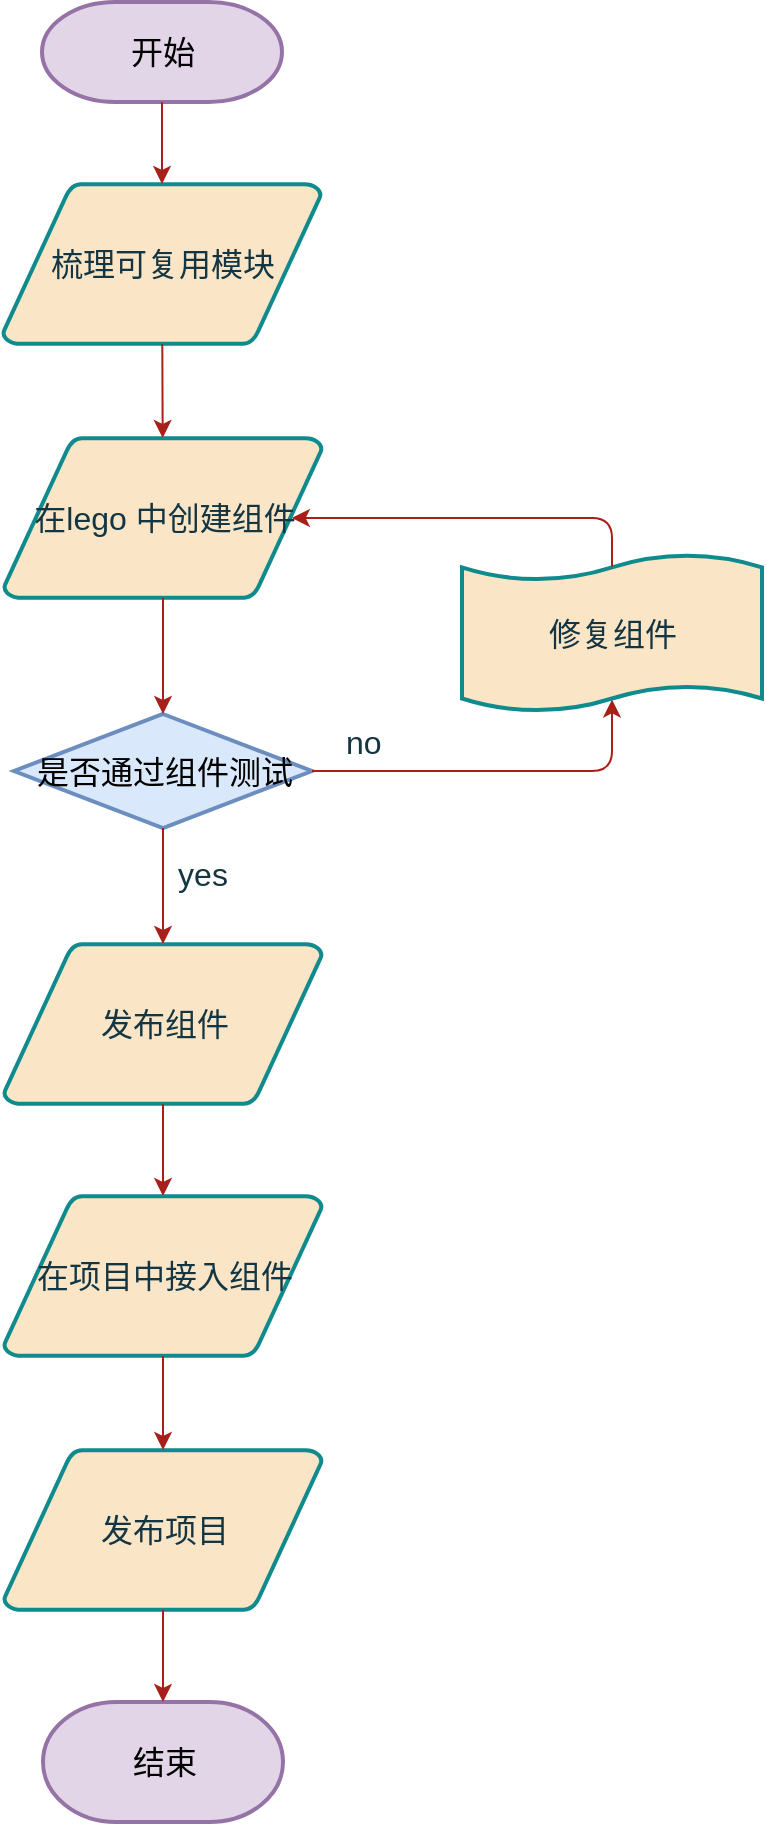 <mxfile version="22.0.6" type="github">
  <diagram id="6a731a19-8d31-9384-78a2-239565b7b9f0" name="Page-1">
    <mxGraphModel dx="1573" dy="1050" grid="1" gridSize="10" guides="1" tooltips="1" connect="1" arrows="1" fold="1" page="1" pageScale="1" pageWidth="1169" pageHeight="827" background="none" math="0" shadow="0">
      <root>
        <mxCell id="0" />
        <mxCell id="1" parent="0" />
        <mxCell id="2" value="开始" style="shape=mxgraph.flowchart.terminator;strokeWidth=2;gradientDirection=north;fontStyle=0;html=1;labelBackgroundColor=none;fillColor=#e1d5e7;strokeColor=#9673a6;fontSize=16;flipH=0;flipV=0;" parent="1" vertex="1">
          <mxGeometry x="260" y="60" width="120" height="50" as="geometry" />
        </mxCell>
        <mxCell id="3" value="梳理可复用模块" style="shape=mxgraph.flowchart.data;strokeWidth=2;gradientDirection=north;fontStyle=0;html=1;labelBackgroundColor=none;fillColor=#FAE5C7;strokeColor=#0F8B8D;fontColor=#143642;fontSize=16;flipH=0;flipV=0;" parent="1" vertex="1">
          <mxGeometry x="240.5" y="151" width="159" height="80" as="geometry" />
        </mxCell>
        <mxCell id="4" value="发布组件" style="shape=mxgraph.flowchart.data;strokeWidth=2;gradientDirection=north;fontStyle=0;html=1;labelBackgroundColor=none;fillColor=#FAE5C7;strokeColor=#0F8B8D;fontColor=#143642;fontSize=16;flipH=0;flipV=0;" parent="1" vertex="1">
          <mxGeometry x="241" y="531" width="159" height="80" as="geometry" />
        </mxCell>
        <mxCell id="5" value="在lego 中创建组件" style="shape=mxgraph.flowchart.data;strokeWidth=2;gradientDirection=north;fontStyle=0;html=1;labelBackgroundColor=none;fillColor=#FAE5C7;strokeColor=#0F8B8D;fontColor=#143642;fontSize=16;flipH=0;flipV=0;" parent="1" vertex="1">
          <mxGeometry x="241" y="278" width="159" height="80" as="geometry" />
        </mxCell>
        <mxCell id="6" value="是否通过组件测试" style="shape=mxgraph.flowchart.decision;strokeWidth=2;gradientDirection=north;fontStyle=0;html=1;labelBackgroundColor=none;fillColor=#dae8fc;strokeColor=#6c8ebf;fontSize=16;flipH=0;flipV=0;" parent="1" vertex="1">
          <mxGeometry x="246" y="416" width="149" height="57" as="geometry" />
        </mxCell>
        <mxCell id="7" style="fontStyle=1;strokeColor=#A8201A;strokeWidth=1;html=1;labelBackgroundColor=none;fontColor=default;fontSize=16;" parent="1" source="2" target="3" edge="1">
          <mxGeometry relative="1" as="geometry" />
        </mxCell>
        <mxCell id="8" style="fontStyle=1;strokeColor=#A8201A;strokeWidth=1;html=1;labelBackgroundColor=none;fontColor=default;fontSize=16;" parent="1" source="3" target="5" edge="1">
          <mxGeometry relative="1" as="geometry" />
        </mxCell>
        <mxCell id="9" style="entryX=0.5;entryY=0;entryPerimeter=0;fontStyle=1;strokeColor=#A8201A;strokeWidth=1;html=1;labelBackgroundColor=none;fontColor=default;fontSize=16;" parent="1" source="5" target="6" edge="1">
          <mxGeometry relative="1" as="geometry" />
        </mxCell>
        <mxCell id="10" value="" style="edgeStyle=elbowEdgeStyle;elbow=horizontal;entryX=0.5;entryY=0.91;entryPerimeter=0;exitX=1;exitY=0.5;exitPerimeter=0;fontStyle=1;strokeColor=#A8201A;strokeWidth=1;html=1;labelBackgroundColor=none;fontColor=default;fontSize=16;" parent="1" source="6" target="51" edge="1">
          <mxGeometry x="381" y="28.5" width="100" height="100" as="geometry">
            <mxPoint x="750" y="447" as="sourcePoint" />
            <mxPoint x="765.395" y="318.5" as="targetPoint" />
            <Array as="points">
              <mxPoint x="545" y="400" />
            </Array>
          </mxGeometry>
        </mxCell>
        <mxCell id="11" value="no" style="text;fontStyle=0;html=1;strokeColor=none;fillColor=none;strokeWidth=2;labelBackgroundColor=none;fontColor=#143642;fontSize=16;" parent="1" vertex="1">
          <mxGeometry x="410" y="414" width="40" height="26" as="geometry" />
        </mxCell>
        <mxCell id="12" value="" style="edgeStyle=elbowEdgeStyle;elbow=horizontal;fontColor=default;fontStyle=1;strokeColor=#A8201A;strokeWidth=1;html=1;labelBackgroundColor=none;fontSize=16;" parent="1" source="6" target="4" edge="1">
          <mxGeometry width="100" height="100" as="geometry">
            <mxPoint y="100" as="sourcePoint" />
            <mxPoint x="100" as="targetPoint" />
          </mxGeometry>
        </mxCell>
        <mxCell id="13" value="在项目中接入组件" style="shape=mxgraph.flowchart.data;strokeWidth=2;gradientDirection=north;fontStyle=0;html=1;labelBackgroundColor=none;fillColor=#FAE5C7;strokeColor=#0F8B8D;fontColor=#143642;fontSize=16;flipH=0;flipV=0;" parent="1" vertex="1">
          <mxGeometry x="241" y="657" width="159" height="80" as="geometry" />
        </mxCell>
        <mxCell id="14" value="yes" style="text;fontStyle=0;html=1;strokeColor=none;fillColor=none;strokeWidth=2;align=center;labelBackgroundColor=none;fontColor=#143642;fontSize=16;flipH=0;flipV=0;" parent="1" vertex="1">
          <mxGeometry x="320" y="480" width="40" height="26" as="geometry" />
        </mxCell>
        <mxCell id="17" value="" style="edgeStyle=elbowEdgeStyle;elbow=horizontal;fontStyle=1;strokeColor=#A8201A;strokeWidth=1;html=1;labelBackgroundColor=none;fontColor=default;fontSize=16;" parent="1" source="4" target="13" edge="1">
          <mxGeometry width="100" height="100" as="geometry">
            <mxPoint y="100" as="sourcePoint" />
            <mxPoint x="100" as="targetPoint" />
          </mxGeometry>
        </mxCell>
        <mxCell id="51" value="修复组件" style="shape=mxgraph.flowchart.paper_tape;strokeWidth=2;gradientDirection=north;fontStyle=0;html=1;labelBackgroundColor=none;fillColor=#FAE5C7;strokeColor=#0F8B8D;fontColor=#143642;fontSize=16;" parent="1" vertex="1">
          <mxGeometry x="470" y="335" width="150" height="81" as="geometry" />
        </mxCell>
        <mxCell id="52" value="" style="edgeStyle=elbowEdgeStyle;elbow=horizontal;exitX=0.5;exitY=0.09;exitPerimeter=0;entryX=0.905;entryY=0.5;entryPerimeter=0;fontStyle=1;strokeColor=#A8201A;strokeWidth=1;html=1;labelBackgroundColor=none;fontColor=default;fontSize=16;" parent="1" source="51" target="5" edge="1">
          <mxGeometry width="100" height="100" as="geometry">
            <mxPoint y="100" as="sourcePoint" />
            <mxPoint x="100" as="targetPoint" />
            <Array as="points">
              <mxPoint x="545" y="300" />
            </Array>
          </mxGeometry>
        </mxCell>
        <mxCell id="6DdJl3sZ2P3u8hhdBNDI-55" value="结束" style="shape=mxgraph.flowchart.terminator;strokeWidth=2;gradientDirection=north;fontStyle=0;html=1;labelBackgroundColor=none;fillColor=#e1d5e7;strokeColor=#9673a6;fontSize=16;flipH=0;flipV=0;" vertex="1" parent="1">
          <mxGeometry x="260.5" y="910" width="120" height="60" as="geometry" />
        </mxCell>
        <mxCell id="6DdJl3sZ2P3u8hhdBNDI-58" value="发布项目" style="shape=mxgraph.flowchart.data;strokeWidth=2;gradientDirection=north;fontStyle=0;html=1;labelBackgroundColor=none;fillColor=#FAE5C7;strokeColor=#0F8B8D;fontColor=#143642;fontSize=16;flipH=0;flipV=0;" vertex="1" parent="1">
          <mxGeometry x="241" y="784" width="159" height="80" as="geometry" />
        </mxCell>
        <mxCell id="6DdJl3sZ2P3u8hhdBNDI-59" style="edgeStyle=orthogonalEdgeStyle;rounded=0;orthogonalLoop=1;jettySize=auto;html=1;entryX=0.5;entryY=0;entryDx=0;entryDy=0;entryPerimeter=0;strokeColor=#A8201A;fontColor=#143642;fillColor=#FAE5C7;fontSize=16;exitX=0.5;exitY=1;exitDx=0;exitDy=0;exitPerimeter=0;" edge="1" parent="1" source="13" target="6DdJl3sZ2P3u8hhdBNDI-58">
          <mxGeometry relative="1" as="geometry">
            <mxPoint x="320" y="740" as="sourcePoint" />
          </mxGeometry>
        </mxCell>
        <mxCell id="6DdJl3sZ2P3u8hhdBNDI-60" style="edgeStyle=orthogonalEdgeStyle;rounded=0;orthogonalLoop=1;jettySize=auto;html=1;entryX=0.5;entryY=0;entryDx=0;entryDy=0;entryPerimeter=0;strokeColor=#A8201A;fontColor=#143642;fillColor=#FAE5C7;fontSize=16;" edge="1" parent="1" source="6DdJl3sZ2P3u8hhdBNDI-58" target="6DdJl3sZ2P3u8hhdBNDI-55">
          <mxGeometry relative="1" as="geometry" />
        </mxCell>
      </root>
    </mxGraphModel>
  </diagram>
</mxfile>
